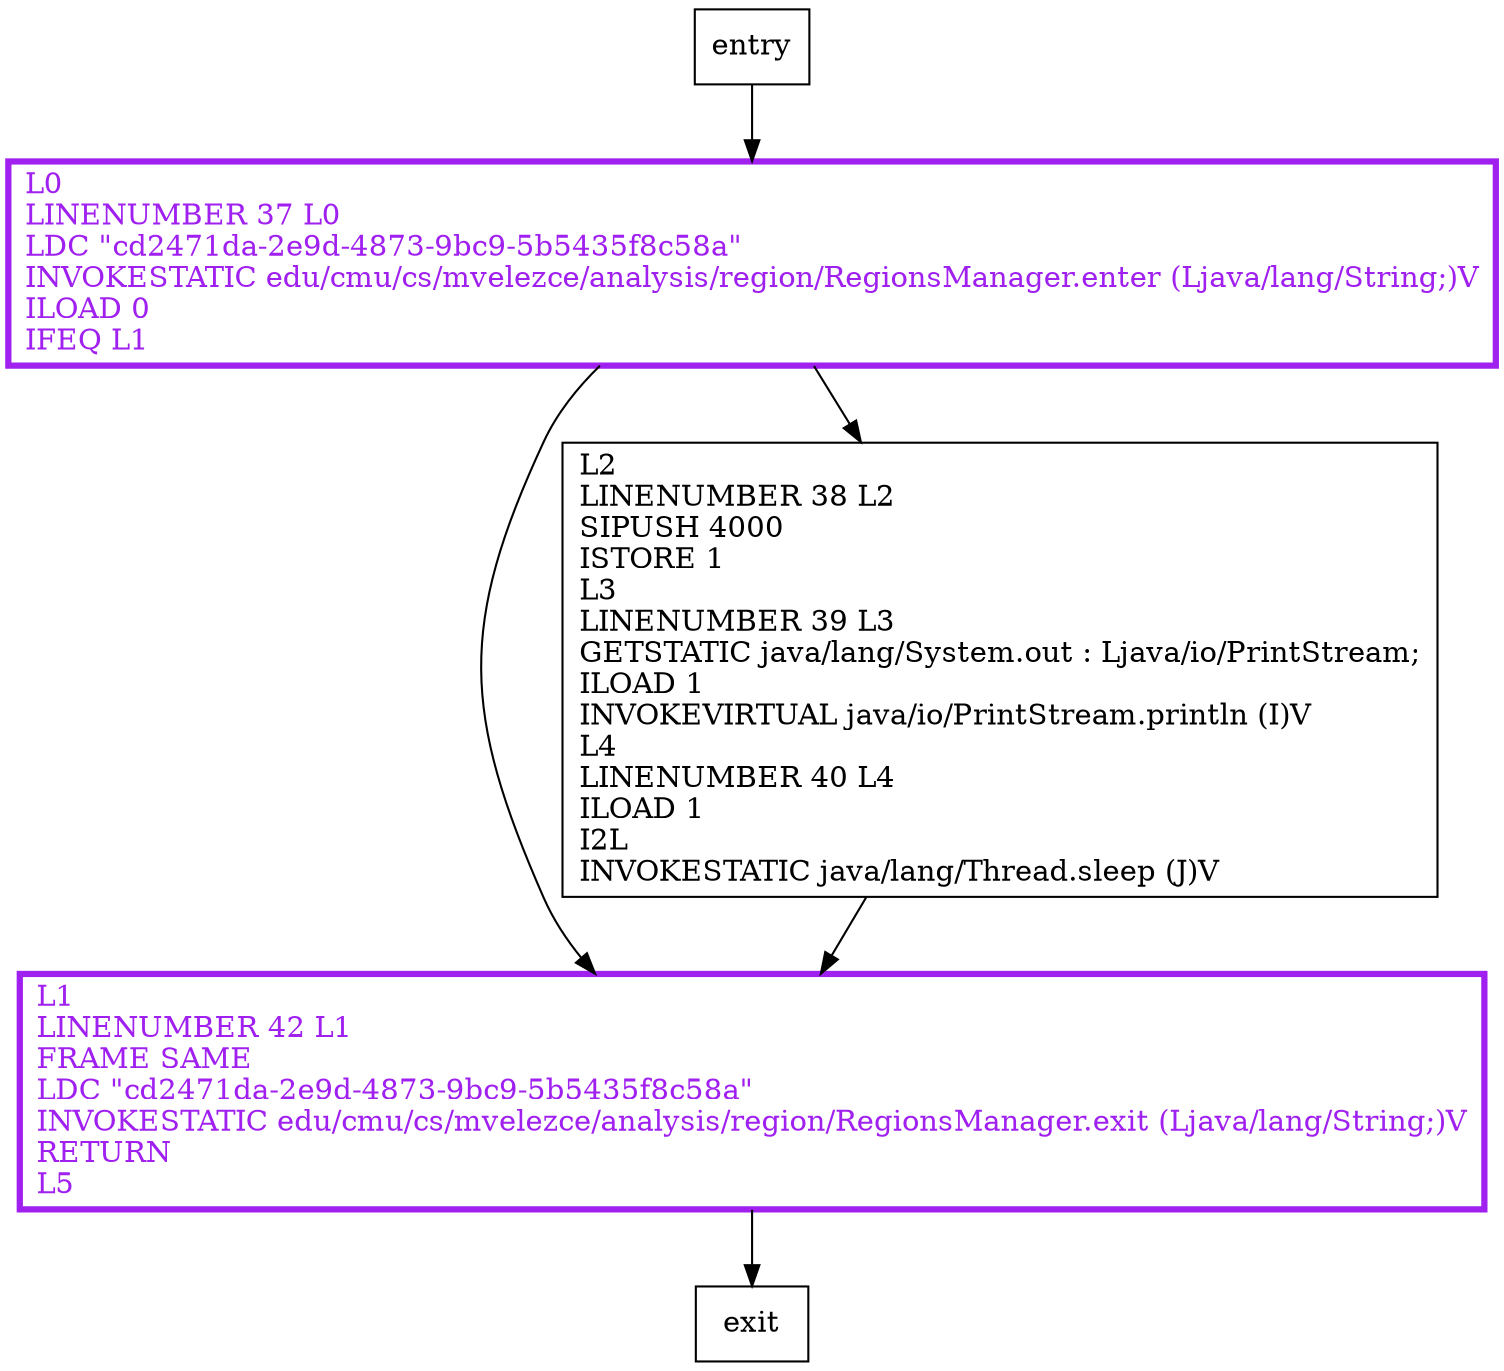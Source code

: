 digraph foo {
node [shape=record];
1335168753 [label="L1\lLINENUMBER 42 L1\lFRAME SAME\lLDC \"cd2471da-2e9d-4873-9bc9-5b5435f8c58a\"\lINVOKESTATIC edu/cmu/cs/mvelezce/analysis/region/RegionsManager.exit (Ljava/lang/String;)V\lRETURN\lL5\l"];
352644656 [label="L2\lLINENUMBER 38 L2\lSIPUSH 4000\lISTORE 1\lL3\lLINENUMBER 39 L3\lGETSTATIC java/lang/System.out : Ljava/io/PrintStream;\lILOAD 1\lINVOKEVIRTUAL java/io/PrintStream.println (I)V\lL4\lLINENUMBER 40 L4\lILOAD 1\lI2L\lINVOKESTATIC java/lang/Thread.sleep (J)V\l"];
1048588789 [label="L0\lLINENUMBER 37 L0\lLDC \"cd2471da-2e9d-4873-9bc9-5b5435f8c58a\"\lINVOKESTATIC edu/cmu/cs/mvelezce/analysis/region/RegionsManager.enter (Ljava/lang/String;)V\lILOAD 0\lIFEQ L1\l"];
entry;
exit;
entry -> 1048588789;
1335168753 -> exit;
352644656 -> 1335168753;
1048588789 -> 1335168753;
1048588789 -> 352644656;
1335168753[fontcolor="purple", penwidth=3, color="purple"];
1048588789[fontcolor="purple", penwidth=3, color="purple"];
}
